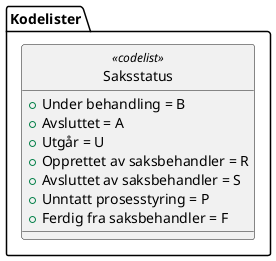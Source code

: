@startuml
skinparam nodesep 100
hide circle
class Kodelister.Saksstatus <<codelist>> {
  +Under behandling = B
  +Avsluttet = A
  +Utgår = U
  +Opprettet av saksbehandler = R
  +Avsluttet av saksbehandler = S
  +Unntatt prosesstyring = P
  +Ferdig fra saksbehandler = F
}
@enduml
